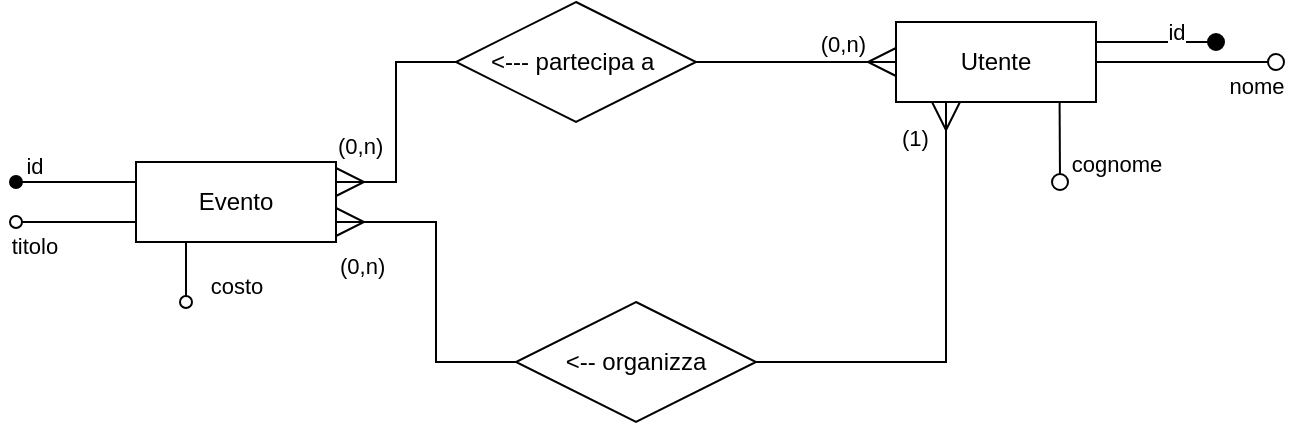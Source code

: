 <mxfile version="15.7.3" type="github">
  <diagram id="WFvGQeEgLV2_TZYDWYUT" name="Page-1">
    <mxGraphModel dx="898" dy="391" grid="1" gridSize="10" guides="1" tooltips="1" connect="1" arrows="1" fold="1" page="1" pageScale="1" pageWidth="850" pageHeight="1100" math="0" shadow="0">
      <root>
        <mxCell id="0" />
        <mxCell id="1" parent="0" />
        <mxCell id="HOht50SDp8OuSvQuCi-b-38" value="Evento" style="whiteSpace=wrap;html=1;align=center;" vertex="1" parent="1">
          <mxGeometry x="150" y="210" width="100" height="40" as="geometry" />
        </mxCell>
        <mxCell id="HOht50SDp8OuSvQuCi-b-39" value="Utente" style="whiteSpace=wrap;html=1;align=center;" vertex="1" parent="1">
          <mxGeometry x="530" y="140" width="100" height="40" as="geometry" />
        </mxCell>
        <mxCell id="HOht50SDp8OuSvQuCi-b-40" value="&amp;lt;--- partecipa a&amp;nbsp;" style="shape=rhombus;perimeter=rhombusPerimeter;whiteSpace=wrap;html=1;align=center;" vertex="1" parent="1">
          <mxGeometry x="310" y="130" width="120" height="60" as="geometry" />
        </mxCell>
        <mxCell id="HOht50SDp8OuSvQuCi-b-41" value="" style="edgeStyle=entityRelationEdgeStyle;fontSize=12;html=1;endArrow=ERmany;rounded=0;exitX=1;exitY=0.5;exitDx=0;exitDy=0;entryX=0;entryY=0.5;entryDx=0;entryDy=0;strokeWidth=1;endSize=12;" edge="1" parent="1" source="HOht50SDp8OuSvQuCi-b-40" target="HOht50SDp8OuSvQuCi-b-39">
          <mxGeometry width="100" height="100" relative="1" as="geometry">
            <mxPoint x="385" y="100" as="sourcePoint" />
            <mxPoint x="485" as="targetPoint" />
          </mxGeometry>
        </mxCell>
        <mxCell id="HOht50SDp8OuSvQuCi-b-42" value="(0,n)" style="edgeLabel;html=1;align=right;verticalAlign=bottom;resizable=0;points=[];" vertex="1" connectable="0" parent="HOht50SDp8OuSvQuCi-b-41">
          <mxGeometry x="0.709" y="1" relative="1" as="geometry">
            <mxPoint as="offset" />
          </mxGeometry>
        </mxCell>
        <mxCell id="HOht50SDp8OuSvQuCi-b-43" value="" style="fontSize=12;html=1;endArrow=ERmany;rounded=0;exitX=0;exitY=0.5;exitDx=0;exitDy=0;endSize=12;edgeStyle=orthogonalEdgeStyle;" edge="1" parent="1" source="HOht50SDp8OuSvQuCi-b-40">
          <mxGeometry width="100" height="100" relative="1" as="geometry">
            <mxPoint x="240" y="190" as="sourcePoint" />
            <mxPoint x="250" y="220" as="targetPoint" />
            <Array as="points">
              <mxPoint x="280" y="160" />
              <mxPoint x="280" y="220" />
            </Array>
          </mxGeometry>
        </mxCell>
        <mxCell id="HOht50SDp8OuSvQuCi-b-44" value="(0,n)" style="edgeLabel;html=1;align=left;verticalAlign=bottom;resizable=0;points=[];" vertex="1" connectable="0" parent="HOht50SDp8OuSvQuCi-b-43">
          <mxGeometry x="0.754" y="1" relative="1" as="geometry">
            <mxPoint x="-16" y="-11" as="offset" />
          </mxGeometry>
        </mxCell>
        <mxCell id="HOht50SDp8OuSvQuCi-b-45" value="" style="endArrow=none;html=1;rounded=0;endSize=8;strokeWidth=1;entryX=0;entryY=0.25;entryDx=0;entryDy=0;startArrow=oval;startFill=1;" edge="1" parent="1" target="HOht50SDp8OuSvQuCi-b-38">
          <mxGeometry width="50" height="50" relative="1" as="geometry">
            <mxPoint x="90" y="220" as="sourcePoint" />
            <mxPoint x="250" y="250" as="targetPoint" />
          </mxGeometry>
        </mxCell>
        <mxCell id="HOht50SDp8OuSvQuCi-b-46" value="id" style="edgeLabel;html=1;align=center;verticalAlign=bottom;resizable=0;points=[];" vertex="1" connectable="0" parent="HOht50SDp8OuSvQuCi-b-45">
          <mxGeometry x="-0.721" relative="1" as="geometry">
            <mxPoint as="offset" />
          </mxGeometry>
        </mxCell>
        <mxCell id="HOht50SDp8OuSvQuCi-b-47" value="" style="endArrow=oval;html=1;rounded=0;endSize=8;strokeWidth=1;exitX=1;exitY=0.25;exitDx=0;exitDy=0;endFill=1;" edge="1" parent="1" source="HOht50SDp8OuSvQuCi-b-39">
          <mxGeometry width="50" height="50" relative="1" as="geometry">
            <mxPoint x="370" y="270" as="sourcePoint" />
            <mxPoint x="690" y="150" as="targetPoint" />
          </mxGeometry>
        </mxCell>
        <mxCell id="HOht50SDp8OuSvQuCi-b-48" value="id" style="edgeLabel;html=1;align=center;verticalAlign=bottom;resizable=0;points=[];" vertex="1" connectable="0" parent="HOht50SDp8OuSvQuCi-b-47">
          <mxGeometry x="0.333" y="-3" relative="1" as="geometry">
            <mxPoint as="offset" />
          </mxGeometry>
        </mxCell>
        <mxCell id="HOht50SDp8OuSvQuCi-b-49" value="" style="endArrow=none;html=1;rounded=0;endSize=8;strokeWidth=1;entryX=0;entryY=0.75;entryDx=0;entryDy=0;startArrow=oval;startFill=0;" edge="1" parent="1" target="HOht50SDp8OuSvQuCi-b-38">
          <mxGeometry width="50" height="50" relative="1" as="geometry">
            <mxPoint x="90" y="240" as="sourcePoint" />
            <mxPoint x="140" y="240" as="targetPoint" />
          </mxGeometry>
        </mxCell>
        <mxCell id="HOht50SDp8OuSvQuCi-b-50" value="titolo" style="edgeLabel;html=1;align=center;verticalAlign=bottom;resizable=0;points=[];" vertex="1" connectable="0" parent="HOht50SDp8OuSvQuCi-b-49">
          <mxGeometry x="-0.721" relative="1" as="geometry">
            <mxPoint y="20" as="offset" />
          </mxGeometry>
        </mxCell>
        <mxCell id="HOht50SDp8OuSvQuCi-b-51" value="" style="endArrow=none;html=1;rounded=0;endSize=8;strokeWidth=1;entryX=0.25;entryY=1;entryDx=0;entryDy=0;startArrow=oval;startFill=0;" edge="1" parent="1" target="HOht50SDp8OuSvQuCi-b-38">
          <mxGeometry width="50" height="50" relative="1" as="geometry">
            <mxPoint x="175" y="280" as="sourcePoint" />
            <mxPoint x="160" y="250" as="targetPoint" />
          </mxGeometry>
        </mxCell>
        <mxCell id="HOht50SDp8OuSvQuCi-b-52" value="costo" style="edgeLabel;html=1;align=center;verticalAlign=bottom;resizable=0;points=[];" vertex="1" connectable="0" parent="HOht50SDp8OuSvQuCi-b-51">
          <mxGeometry x="-0.721" relative="1" as="geometry">
            <mxPoint x="25" y="4" as="offset" />
          </mxGeometry>
        </mxCell>
        <mxCell id="HOht50SDp8OuSvQuCi-b-53" value="" style="endArrow=oval;html=1;rounded=0;endSize=8;strokeWidth=1;exitX=1;exitY=0.5;exitDx=0;exitDy=0;endFill=0;" edge="1" parent="1" source="HOht50SDp8OuSvQuCi-b-39">
          <mxGeometry width="50" height="50" relative="1" as="geometry">
            <mxPoint x="640" y="160" as="sourcePoint" />
            <mxPoint x="720" y="160" as="targetPoint" />
          </mxGeometry>
        </mxCell>
        <mxCell id="HOht50SDp8OuSvQuCi-b-54" value="nome" style="edgeLabel;html=1;align=center;verticalAlign=bottom;resizable=0;points=[];" vertex="1" connectable="0" parent="HOht50SDp8OuSvQuCi-b-53">
          <mxGeometry x="0.333" y="-3" relative="1" as="geometry">
            <mxPoint x="20" y="17" as="offset" />
          </mxGeometry>
        </mxCell>
        <mxCell id="HOht50SDp8OuSvQuCi-b-55" value="" style="endArrow=oval;html=1;rounded=0;endSize=8;strokeWidth=1;exitX=0.818;exitY=1.009;exitDx=0;exitDy=0;endFill=0;exitPerimeter=0;" edge="1" parent="1" source="HOht50SDp8OuSvQuCi-b-39">
          <mxGeometry width="50" height="50" relative="1" as="geometry">
            <mxPoint x="650" y="190" as="sourcePoint" />
            <mxPoint x="612" y="220" as="targetPoint" />
          </mxGeometry>
        </mxCell>
        <mxCell id="HOht50SDp8OuSvQuCi-b-56" value="cognome" style="edgeLabel;html=1;align=center;verticalAlign=bottom;resizable=0;points=[];" vertex="1" connectable="0" parent="HOht50SDp8OuSvQuCi-b-55">
          <mxGeometry x="0.333" y="-3" relative="1" as="geometry">
            <mxPoint x="31" y="13" as="offset" />
          </mxGeometry>
        </mxCell>
        <mxCell id="HOht50SDp8OuSvQuCi-b-57" value="&amp;lt;-- organizza" style="shape=rhombus;perimeter=rhombusPerimeter;whiteSpace=wrap;html=1;align=center;" vertex="1" parent="1">
          <mxGeometry x="340" y="280" width="120" height="60" as="geometry" />
        </mxCell>
        <mxCell id="HOht50SDp8OuSvQuCi-b-58" value="" style="fontSize=12;html=1;endArrow=ERmany;rounded=0;exitX=0;exitY=0.5;exitDx=0;exitDy=0;endSize=12;edgeStyle=orthogonalEdgeStyle;" edge="1" parent="1" source="HOht50SDp8OuSvQuCi-b-57">
          <mxGeometry width="100" height="100" relative="1" as="geometry">
            <mxPoint x="320" y="170" as="sourcePoint" />
            <mxPoint x="250" y="240" as="targetPoint" />
            <Array as="points">
              <mxPoint x="300" y="310" />
              <mxPoint x="300" y="240" />
            </Array>
          </mxGeometry>
        </mxCell>
        <mxCell id="HOht50SDp8OuSvQuCi-b-59" value="(0,n)" style="edgeLabel;html=1;align=left;verticalAlign=bottom;resizable=0;points=[];" vertex="1" connectable="0" parent="HOht50SDp8OuSvQuCi-b-58">
          <mxGeometry x="0.754" y="1" relative="1" as="geometry">
            <mxPoint x="-20" y="29" as="offset" />
          </mxGeometry>
        </mxCell>
        <mxCell id="HOht50SDp8OuSvQuCi-b-60" value="" style="fontSize=12;html=1;endArrow=ERmany;rounded=0;exitX=1;exitY=0.5;exitDx=0;exitDy=0;endSize=12;entryX=0.25;entryY=1;entryDx=0;entryDy=0;edgeStyle=orthogonalEdgeStyle;" edge="1" parent="1" source="HOht50SDp8OuSvQuCi-b-57" target="HOht50SDp8OuSvQuCi-b-39">
          <mxGeometry width="100" height="100" relative="1" as="geometry">
            <mxPoint x="350" y="320" as="sourcePoint" />
            <mxPoint x="260" y="250" as="targetPoint" />
          </mxGeometry>
        </mxCell>
        <mxCell id="HOht50SDp8OuSvQuCi-b-61" value="(1)" style="edgeLabel;html=1;align=left;verticalAlign=bottom;resizable=0;points=[];" vertex="1" connectable="0" parent="HOht50SDp8OuSvQuCi-b-60">
          <mxGeometry x="0.754" y="1" relative="1" as="geometry">
            <mxPoint x="-23" y="-1" as="offset" />
          </mxGeometry>
        </mxCell>
      </root>
    </mxGraphModel>
  </diagram>
</mxfile>
